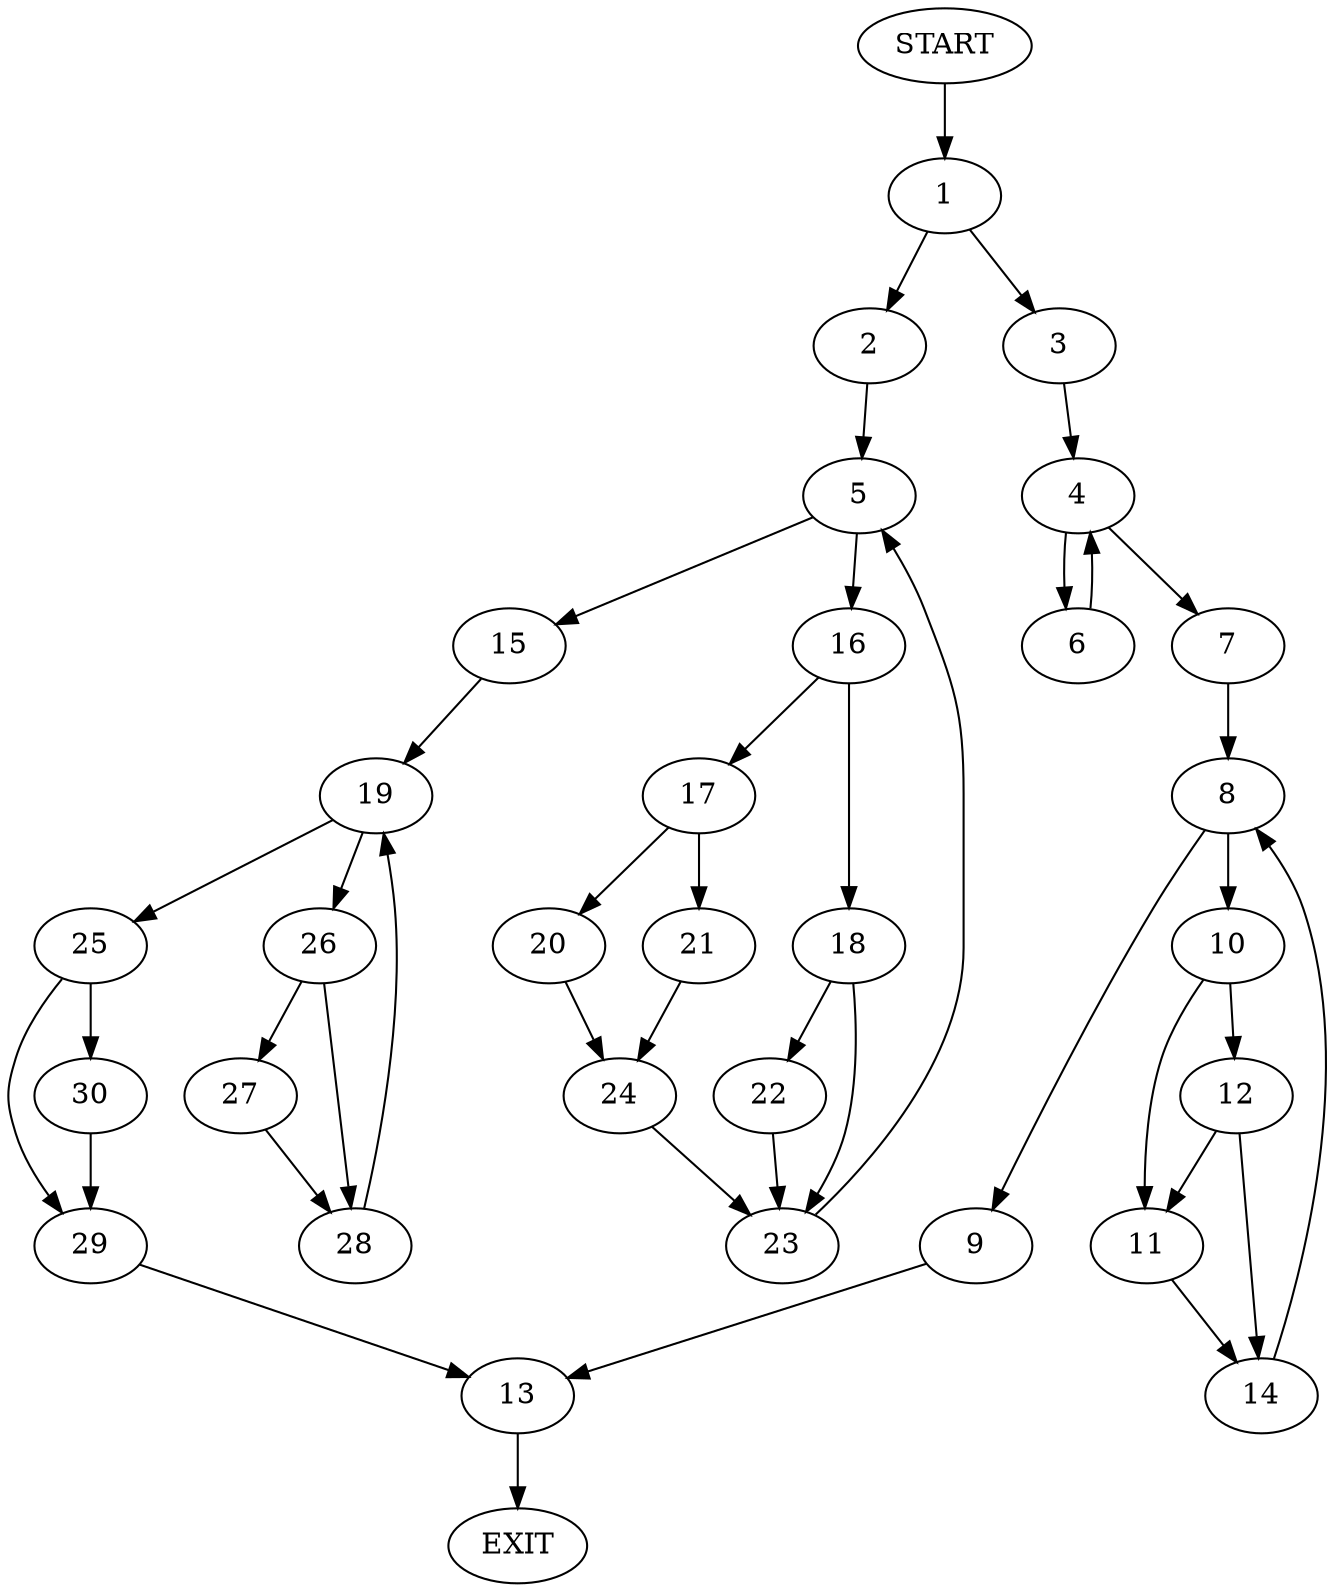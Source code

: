 digraph {
0 [label="START"]
31 [label="EXIT"]
0 -> 1
1 -> 2
1 -> 3
3 -> 4
2 -> 5
4 -> 6
4 -> 7
7 -> 8
6 -> 4
8 -> 9
8 -> 10
10 -> 11
10 -> 12
9 -> 13
12 -> 11
12 -> 14
11 -> 14
14 -> 8
13 -> 31
5 -> 15
5 -> 16
16 -> 17
16 -> 18
15 -> 19
17 -> 20
17 -> 21
18 -> 22
18 -> 23
23 -> 5
22 -> 23
20 -> 24
21 -> 24
24 -> 23
19 -> 25
19 -> 26
26 -> 27
26 -> 28
25 -> 29
25 -> 30
28 -> 19
27 -> 28
30 -> 29
29 -> 13
}
